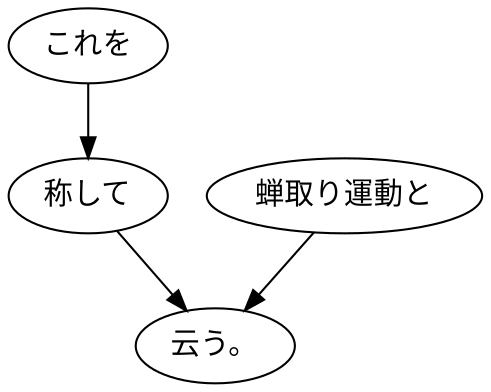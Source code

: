 digraph graph4019 {
	node0 [label="これを"];
	node1 [label="称して"];
	node2 [label="蝉取り運動と"];
	node3 [label="云う。"];
	node0 -> node1;
	node1 -> node3;
	node2 -> node3;
}
